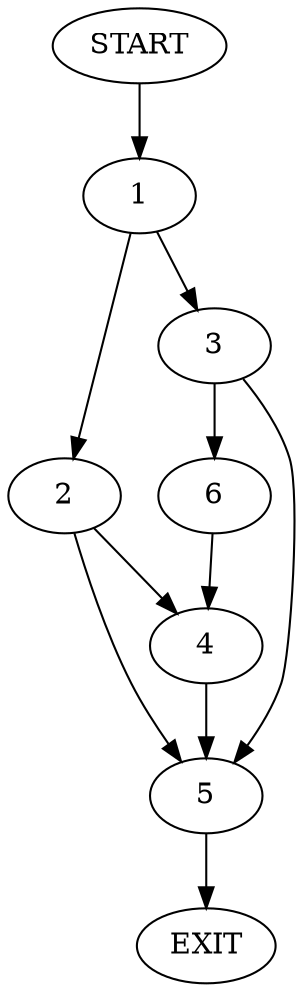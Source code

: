 digraph {
0 [label="START"]
7 [label="EXIT"]
0 -> 1
1 -> 2
1 -> 3
2 -> 4
2 -> 5
3 -> 5
3 -> 6
5 -> 7
6 -> 4
4 -> 5
}

